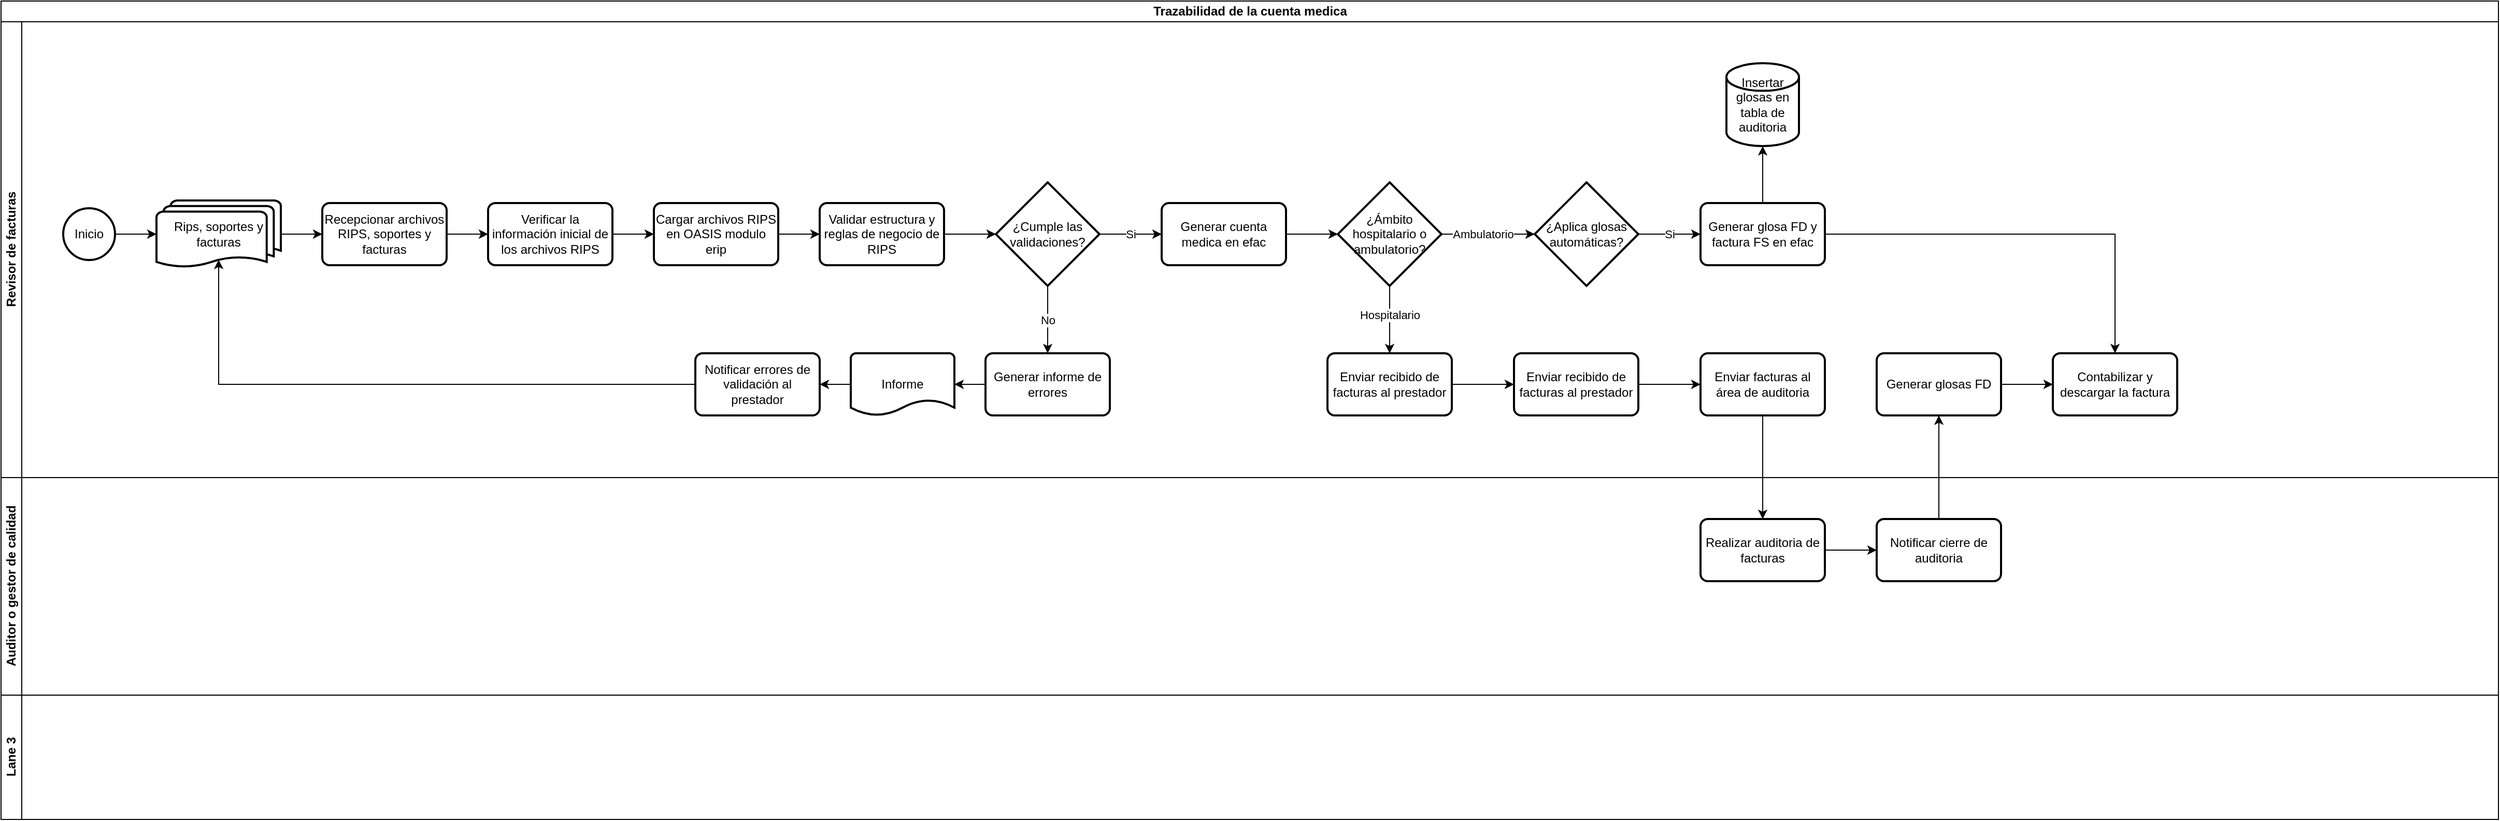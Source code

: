 <mxfile version="21.8.1" type="github">
  <diagram id="C5RBs43oDa-KdzZeNtuy" name="Page-1">
    <mxGraphModel dx="1034" dy="702" grid="1" gridSize="10" guides="1" tooltips="1" connect="1" arrows="1" fold="1" page="1" pageScale="1" pageWidth="3000" pageHeight="2000" math="0" shadow="0">
      <root>
        <mxCell id="WIyWlLk6GJQsqaUBKTNV-0" />
        <mxCell id="WIyWlLk6GJQsqaUBKTNV-1" parent="WIyWlLk6GJQsqaUBKTNV-0" />
        <mxCell id="2aWyeMzdCx-4pzrAcmwg-5" value="Trazabilidad de la cuenta medica" style="swimlane;childLayout=stackLayout;resizeParent=1;resizeParentMax=0;horizontal=1;startSize=20;horizontalStack=0;html=1;" vertex="1" parent="WIyWlLk6GJQsqaUBKTNV-1">
          <mxGeometry x="10" y="10" width="2410" height="790" as="geometry" />
        </mxCell>
        <mxCell id="2aWyeMzdCx-4pzrAcmwg-6" value="Revisor de facturas" style="swimlane;startSize=20;horizontal=0;html=1;" vertex="1" parent="2aWyeMzdCx-4pzrAcmwg-5">
          <mxGeometry y="20" width="2410" height="440" as="geometry" />
        </mxCell>
        <mxCell id="2aWyeMzdCx-4pzrAcmwg-0" value="Inicio" style="strokeWidth=2;html=1;shape=mxgraph.flowchart.start_2;whiteSpace=wrap;" vertex="1" parent="2aWyeMzdCx-4pzrAcmwg-6">
          <mxGeometry x="60" y="180" width="50" height="50" as="geometry" />
        </mxCell>
        <mxCell id="2aWyeMzdCx-4pzrAcmwg-11" value="" style="edgeStyle=orthogonalEdgeStyle;rounded=0;orthogonalLoop=1;jettySize=auto;html=1;" edge="1" parent="2aWyeMzdCx-4pzrAcmwg-6" source="2aWyeMzdCx-4pzrAcmwg-1" target="2aWyeMzdCx-4pzrAcmwg-10">
          <mxGeometry relative="1" as="geometry" />
        </mxCell>
        <mxCell id="2aWyeMzdCx-4pzrAcmwg-1" value="Recepcionar archivos RIPS, soportes y facturas" style="rounded=1;whiteSpace=wrap;html=1;absoluteArcSize=1;arcSize=14;strokeWidth=2;" vertex="1" parent="2aWyeMzdCx-4pzrAcmwg-6">
          <mxGeometry x="310" y="175" width="120" height="60" as="geometry" />
        </mxCell>
        <mxCell id="2aWyeMzdCx-4pzrAcmwg-48" style="edgeStyle=orthogonalEdgeStyle;rounded=0;orthogonalLoop=1;jettySize=auto;html=1;" edge="1" parent="2aWyeMzdCx-4pzrAcmwg-6" source="2aWyeMzdCx-4pzrAcmwg-2" target="2aWyeMzdCx-4pzrAcmwg-1">
          <mxGeometry relative="1" as="geometry" />
        </mxCell>
        <mxCell id="2aWyeMzdCx-4pzrAcmwg-2" value="Rips, soportes y facturas" style="strokeWidth=2;html=1;shape=mxgraph.flowchart.multi-document;whiteSpace=wrap;" vertex="1" parent="2aWyeMzdCx-4pzrAcmwg-6">
          <mxGeometry x="150" y="172.5" width="120" height="65" as="geometry" />
        </mxCell>
        <mxCell id="2aWyeMzdCx-4pzrAcmwg-14" value="" style="edgeStyle=orthogonalEdgeStyle;rounded=0;orthogonalLoop=1;jettySize=auto;html=1;" edge="1" parent="2aWyeMzdCx-4pzrAcmwg-6" source="2aWyeMzdCx-4pzrAcmwg-10" target="2aWyeMzdCx-4pzrAcmwg-13">
          <mxGeometry relative="1" as="geometry" />
        </mxCell>
        <mxCell id="2aWyeMzdCx-4pzrAcmwg-10" value="Verificar la información inicial de los archivos RIPS" style="rounded=1;whiteSpace=wrap;html=1;absoluteArcSize=1;arcSize=14;strokeWidth=2;" vertex="1" parent="2aWyeMzdCx-4pzrAcmwg-6">
          <mxGeometry x="470" y="175" width="120" height="60" as="geometry" />
        </mxCell>
        <mxCell id="2aWyeMzdCx-4pzrAcmwg-17" value="" style="edgeStyle=orthogonalEdgeStyle;rounded=0;orthogonalLoop=1;jettySize=auto;html=1;" edge="1" parent="2aWyeMzdCx-4pzrAcmwg-6" source="2aWyeMzdCx-4pzrAcmwg-13" target="2aWyeMzdCx-4pzrAcmwg-16">
          <mxGeometry relative="1" as="geometry" />
        </mxCell>
        <mxCell id="2aWyeMzdCx-4pzrAcmwg-13" value="Cargar archivos RIPS en OASIS modulo erip" style="rounded=1;whiteSpace=wrap;html=1;absoluteArcSize=1;arcSize=14;strokeWidth=2;" vertex="1" parent="2aWyeMzdCx-4pzrAcmwg-6">
          <mxGeometry x="630" y="175" width="120" height="60" as="geometry" />
        </mxCell>
        <mxCell id="2aWyeMzdCx-4pzrAcmwg-16" value="Validar estructura y reglas de negocio de RIPS" style="rounded=1;whiteSpace=wrap;html=1;absoluteArcSize=1;arcSize=14;strokeWidth=2;" vertex="1" parent="2aWyeMzdCx-4pzrAcmwg-6">
          <mxGeometry x="790" y="175" width="120" height="60" as="geometry" />
        </mxCell>
        <mxCell id="2aWyeMzdCx-4pzrAcmwg-39" value="No" style="edgeStyle=orthogonalEdgeStyle;rounded=0;orthogonalLoop=1;jettySize=auto;html=1;entryX=0.5;entryY=0;entryDx=0;entryDy=0;exitX=0.5;exitY=1;exitDx=0;exitDy=0;exitPerimeter=0;" edge="1" parent="2aWyeMzdCx-4pzrAcmwg-6" source="2aWyeMzdCx-4pzrAcmwg-23" target="2aWyeMzdCx-4pzrAcmwg-38">
          <mxGeometry relative="1" as="geometry">
            <Array as="points">
              <mxPoint x="1010" y="320" />
            </Array>
          </mxGeometry>
        </mxCell>
        <mxCell id="2aWyeMzdCx-4pzrAcmwg-97" value="Si" style="edgeStyle=orthogonalEdgeStyle;rounded=0;orthogonalLoop=1;jettySize=auto;html=1;" edge="1" parent="2aWyeMzdCx-4pzrAcmwg-6" source="2aWyeMzdCx-4pzrAcmwg-23" target="2aWyeMzdCx-4pzrAcmwg-81">
          <mxGeometry relative="1" as="geometry" />
        </mxCell>
        <mxCell id="2aWyeMzdCx-4pzrAcmwg-23" value="¿Cumple las validaciones?" style="strokeWidth=2;html=1;shape=mxgraph.flowchart.decision;whiteSpace=wrap;" vertex="1" parent="2aWyeMzdCx-4pzrAcmwg-6">
          <mxGeometry x="960" y="155" width="100" height="100" as="geometry" />
        </mxCell>
        <mxCell id="2aWyeMzdCx-4pzrAcmwg-24" style="edgeStyle=orthogonalEdgeStyle;rounded=0;orthogonalLoop=1;jettySize=auto;html=1;entryX=0;entryY=0.5;entryDx=0;entryDy=0;entryPerimeter=0;" edge="1" parent="2aWyeMzdCx-4pzrAcmwg-6" source="2aWyeMzdCx-4pzrAcmwg-16" target="2aWyeMzdCx-4pzrAcmwg-23">
          <mxGeometry relative="1" as="geometry">
            <Array as="points">
              <mxPoint x="950" y="205" />
              <mxPoint x="950" y="205" />
            </Array>
          </mxGeometry>
        </mxCell>
        <mxCell id="2aWyeMzdCx-4pzrAcmwg-100" value="Hospitalario" style="edgeStyle=orthogonalEdgeStyle;rounded=0;orthogonalLoop=1;jettySize=auto;html=1;exitX=0.5;exitY=1;exitDx=0;exitDy=0;exitPerimeter=0;" edge="1" parent="2aWyeMzdCx-4pzrAcmwg-6" source="2aWyeMzdCx-4pzrAcmwg-29" target="2aWyeMzdCx-4pzrAcmwg-85">
          <mxGeometry x="-0.143" relative="1" as="geometry">
            <mxPoint x="1340" y="290" as="targetPoint" />
            <mxPoint as="offset" />
          </mxGeometry>
        </mxCell>
        <mxCell id="2aWyeMzdCx-4pzrAcmwg-29" value="¿Ámbito hospitalario o ambulatorio?" style="strokeWidth=2;html=1;shape=mxgraph.flowchart.decision;whiteSpace=wrap;" vertex="1" parent="2aWyeMzdCx-4pzrAcmwg-6">
          <mxGeometry x="1290" y="155" width="100" height="100" as="geometry" />
        </mxCell>
        <mxCell id="2aWyeMzdCx-4pzrAcmwg-43" style="edgeStyle=orthogonalEdgeStyle;rounded=0;orthogonalLoop=1;jettySize=auto;html=1;" edge="1" parent="2aWyeMzdCx-4pzrAcmwg-6" source="2aWyeMzdCx-4pzrAcmwg-38" target="2aWyeMzdCx-4pzrAcmwg-40">
          <mxGeometry relative="1" as="geometry" />
        </mxCell>
        <mxCell id="2aWyeMzdCx-4pzrAcmwg-38" value="Generar informe de errores" style="rounded=1;whiteSpace=wrap;html=1;absoluteArcSize=1;arcSize=14;strokeWidth=2;" vertex="1" parent="2aWyeMzdCx-4pzrAcmwg-6">
          <mxGeometry x="950" y="320" width="120" height="60" as="geometry" />
        </mxCell>
        <mxCell id="2aWyeMzdCx-4pzrAcmwg-45" style="edgeStyle=orthogonalEdgeStyle;rounded=0;orthogonalLoop=1;jettySize=auto;html=1;" edge="1" parent="2aWyeMzdCx-4pzrAcmwg-6" source="2aWyeMzdCx-4pzrAcmwg-40" target="2aWyeMzdCx-4pzrAcmwg-41">
          <mxGeometry relative="1" as="geometry" />
        </mxCell>
        <mxCell id="2aWyeMzdCx-4pzrAcmwg-40" value="Informe" style="strokeWidth=2;html=1;shape=mxgraph.flowchart.document2;whiteSpace=wrap;size=0.25;" vertex="1" parent="2aWyeMzdCx-4pzrAcmwg-6">
          <mxGeometry x="820" y="320" width="100" height="60" as="geometry" />
        </mxCell>
        <mxCell id="2aWyeMzdCx-4pzrAcmwg-41" value="Notificar errores de validación al prestador" style="rounded=1;whiteSpace=wrap;html=1;absoluteArcSize=1;arcSize=14;strokeWidth=2;" vertex="1" parent="2aWyeMzdCx-4pzrAcmwg-6">
          <mxGeometry x="670" y="320" width="120" height="60" as="geometry" />
        </mxCell>
        <mxCell id="2aWyeMzdCx-4pzrAcmwg-47" style="edgeStyle=orthogonalEdgeStyle;rounded=0;orthogonalLoop=1;jettySize=auto;html=1;entryX=0;entryY=0.5;entryDx=0;entryDy=0;entryPerimeter=0;" edge="1" parent="2aWyeMzdCx-4pzrAcmwg-6" source="2aWyeMzdCx-4pzrAcmwg-0" target="2aWyeMzdCx-4pzrAcmwg-2">
          <mxGeometry relative="1" as="geometry" />
        </mxCell>
        <mxCell id="2aWyeMzdCx-4pzrAcmwg-99" style="edgeStyle=orthogonalEdgeStyle;rounded=0;orthogonalLoop=1;jettySize=auto;html=1;entryX=0;entryY=0.5;entryDx=0;entryDy=0;entryPerimeter=0;" edge="1" parent="2aWyeMzdCx-4pzrAcmwg-6" source="2aWyeMzdCx-4pzrAcmwg-81" target="2aWyeMzdCx-4pzrAcmwg-29">
          <mxGeometry relative="1" as="geometry">
            <Array as="points">
              <mxPoint x="1260" y="205" />
              <mxPoint x="1260" y="205" />
            </Array>
          </mxGeometry>
        </mxCell>
        <mxCell id="2aWyeMzdCx-4pzrAcmwg-81" value="Generar cuenta medica en efac" style="rounded=1;whiteSpace=wrap;html=1;absoluteArcSize=1;arcSize=14;strokeWidth=2;" vertex="1" parent="2aWyeMzdCx-4pzrAcmwg-6">
          <mxGeometry x="1120" y="175" width="120" height="60" as="geometry" />
        </mxCell>
        <mxCell id="2aWyeMzdCx-4pzrAcmwg-95" style="edgeStyle=orthogonalEdgeStyle;rounded=0;orthogonalLoop=1;jettySize=auto;html=1;" edge="1" parent="2aWyeMzdCx-4pzrAcmwg-6" source="2aWyeMzdCx-4pzrAcmwg-85" target="2aWyeMzdCx-4pzrAcmwg-94">
          <mxGeometry relative="1" as="geometry" />
        </mxCell>
        <mxCell id="2aWyeMzdCx-4pzrAcmwg-85" value="Enviar recibido de facturas al prestador" style="rounded=1;whiteSpace=wrap;html=1;absoluteArcSize=1;arcSize=14;strokeWidth=2;" vertex="1" parent="2aWyeMzdCx-4pzrAcmwg-6">
          <mxGeometry x="1280" y="320" width="120" height="60" as="geometry" />
        </mxCell>
        <mxCell id="2aWyeMzdCx-4pzrAcmwg-90" style="edgeStyle=orthogonalEdgeStyle;rounded=0;orthogonalLoop=1;jettySize=auto;html=1;" edge="1" parent="2aWyeMzdCx-4pzrAcmwg-6" source="2aWyeMzdCx-4pzrAcmwg-87" target="2aWyeMzdCx-4pzrAcmwg-89">
          <mxGeometry relative="1" as="geometry" />
        </mxCell>
        <mxCell id="2aWyeMzdCx-4pzrAcmwg-161" style="edgeStyle=orthogonalEdgeStyle;rounded=0;orthogonalLoop=1;jettySize=auto;html=1;" edge="1" parent="2aWyeMzdCx-4pzrAcmwg-6" source="2aWyeMzdCx-4pzrAcmwg-87" target="2aWyeMzdCx-4pzrAcmwg-160">
          <mxGeometry relative="1" as="geometry">
            <mxPoint x="1810" y="205" as="targetPoint" />
          </mxGeometry>
        </mxCell>
        <mxCell id="2aWyeMzdCx-4pzrAcmwg-87" value="Generar glosa FD y factura FS en efac" style="rounded=1;whiteSpace=wrap;html=1;absoluteArcSize=1;arcSize=14;strokeWidth=2;" vertex="1" parent="2aWyeMzdCx-4pzrAcmwg-6">
          <mxGeometry x="1640" y="175" width="120" height="60" as="geometry" />
        </mxCell>
        <mxCell id="2aWyeMzdCx-4pzrAcmwg-89" value="Insertar glosas en tabla de auditoria" style="strokeWidth=2;html=1;shape=mxgraph.flowchart.database;whiteSpace=wrap;" vertex="1" parent="2aWyeMzdCx-4pzrAcmwg-6">
          <mxGeometry x="1665" y="40" width="70" height="80" as="geometry" />
        </mxCell>
        <mxCell id="2aWyeMzdCx-4pzrAcmwg-106" style="edgeStyle=orthogonalEdgeStyle;rounded=0;orthogonalLoop=1;jettySize=auto;html=1;" edge="1" parent="2aWyeMzdCx-4pzrAcmwg-6" source="2aWyeMzdCx-4pzrAcmwg-94" target="2aWyeMzdCx-4pzrAcmwg-105">
          <mxGeometry relative="1" as="geometry" />
        </mxCell>
        <mxCell id="2aWyeMzdCx-4pzrAcmwg-94" value="Enviar recibido de facturas al prestador" style="rounded=1;whiteSpace=wrap;html=1;absoluteArcSize=1;arcSize=14;strokeWidth=2;" vertex="1" parent="2aWyeMzdCx-4pzrAcmwg-6">
          <mxGeometry x="1460" y="320" width="120" height="60" as="geometry" />
        </mxCell>
        <mxCell id="2aWyeMzdCx-4pzrAcmwg-103" value="Si" style="edgeStyle=orthogonalEdgeStyle;rounded=0;orthogonalLoop=1;jettySize=auto;html=1;" edge="1" parent="2aWyeMzdCx-4pzrAcmwg-6" source="2aWyeMzdCx-4pzrAcmwg-102" target="2aWyeMzdCx-4pzrAcmwg-87">
          <mxGeometry relative="1" as="geometry">
            <mxPoint x="1680" y="590" as="targetPoint" />
          </mxGeometry>
        </mxCell>
        <mxCell id="2aWyeMzdCx-4pzrAcmwg-102" value="¿Aplica glosas automáticas?" style="strokeWidth=2;html=1;shape=mxgraph.flowchart.decision;whiteSpace=wrap;" vertex="1" parent="2aWyeMzdCx-4pzrAcmwg-6">
          <mxGeometry x="1480" y="155" width="100" height="100" as="geometry" />
        </mxCell>
        <mxCell id="2aWyeMzdCx-4pzrAcmwg-101" value="Ambulatorio" style="edgeStyle=orthogonalEdgeStyle;rounded=0;orthogonalLoop=1;jettySize=auto;html=1;entryX=0;entryY=0.5;entryDx=0;entryDy=0;entryPerimeter=0;exitX=1;exitY=0.5;exitDx=0;exitDy=0;exitPerimeter=0;" edge="1" parent="2aWyeMzdCx-4pzrAcmwg-6" source="2aWyeMzdCx-4pzrAcmwg-29" target="2aWyeMzdCx-4pzrAcmwg-102">
          <mxGeometry x="-0.111" relative="1" as="geometry">
            <mxPoint x="730" y="790" as="targetPoint" />
            <Array as="points">
              <mxPoint x="1410" y="205" />
              <mxPoint x="1410" y="205" />
            </Array>
            <mxPoint as="offset" />
          </mxGeometry>
        </mxCell>
        <mxCell id="2aWyeMzdCx-4pzrAcmwg-105" value="Enviar facturas al área de auditoria" style="rounded=1;whiteSpace=wrap;html=1;absoluteArcSize=1;arcSize=14;strokeWidth=2;" vertex="1" parent="2aWyeMzdCx-4pzrAcmwg-6">
          <mxGeometry x="1640" y="320" width="120" height="60" as="geometry" />
        </mxCell>
        <mxCell id="2aWyeMzdCx-4pzrAcmwg-155" style="edgeStyle=orthogonalEdgeStyle;rounded=0;orthogonalLoop=1;jettySize=auto;html=1;entryX=0.5;entryY=0.88;entryDx=0;entryDy=0;entryPerimeter=0;" edge="1" parent="2aWyeMzdCx-4pzrAcmwg-6" source="2aWyeMzdCx-4pzrAcmwg-41" target="2aWyeMzdCx-4pzrAcmwg-2">
          <mxGeometry relative="1" as="geometry" />
        </mxCell>
        <mxCell id="2aWyeMzdCx-4pzrAcmwg-159" style="edgeStyle=orthogonalEdgeStyle;rounded=0;orthogonalLoop=1;jettySize=auto;html=1;" edge="1" parent="2aWyeMzdCx-4pzrAcmwg-6" source="2aWyeMzdCx-4pzrAcmwg-158" target="2aWyeMzdCx-4pzrAcmwg-160">
          <mxGeometry relative="1" as="geometry">
            <mxPoint x="1980" y="350" as="targetPoint" />
          </mxGeometry>
        </mxCell>
        <mxCell id="2aWyeMzdCx-4pzrAcmwg-158" value="Generar glosas FD&lt;br&gt;" style="rounded=1;whiteSpace=wrap;html=1;absoluteArcSize=1;arcSize=14;strokeWidth=2;" vertex="1" parent="2aWyeMzdCx-4pzrAcmwg-6">
          <mxGeometry x="1810" y="320" width="120" height="60" as="geometry" />
        </mxCell>
        <mxCell id="2aWyeMzdCx-4pzrAcmwg-160" value="Contabilizar y descargar la factura" style="rounded=1;whiteSpace=wrap;html=1;absoluteArcSize=1;arcSize=14;strokeWidth=2;" vertex="1" parent="2aWyeMzdCx-4pzrAcmwg-6">
          <mxGeometry x="1980" y="320" width="120" height="60" as="geometry" />
        </mxCell>
        <mxCell id="2aWyeMzdCx-4pzrAcmwg-7" value="Auditor o gestor de calidad" style="swimlane;startSize=20;horizontal=0;html=1;" vertex="1" parent="2aWyeMzdCx-4pzrAcmwg-5">
          <mxGeometry y="460" width="2410" height="210" as="geometry" />
        </mxCell>
        <mxCell id="2aWyeMzdCx-4pzrAcmwg-153" style="edgeStyle=orthogonalEdgeStyle;rounded=0;orthogonalLoop=1;jettySize=auto;html=1;" edge="1" parent="2aWyeMzdCx-4pzrAcmwg-7" source="2aWyeMzdCx-4pzrAcmwg-108" target="2aWyeMzdCx-4pzrAcmwg-152">
          <mxGeometry relative="1" as="geometry" />
        </mxCell>
        <mxCell id="2aWyeMzdCx-4pzrAcmwg-108" value="Realizar auditoria de facturas" style="rounded=1;whiteSpace=wrap;html=1;absoluteArcSize=1;arcSize=14;strokeWidth=2;" vertex="1" parent="2aWyeMzdCx-4pzrAcmwg-7">
          <mxGeometry x="1640" y="40" width="120" height="60" as="geometry" />
        </mxCell>
        <mxCell id="2aWyeMzdCx-4pzrAcmwg-152" value="Notificar cierre de auditoria" style="rounded=1;whiteSpace=wrap;html=1;absoluteArcSize=1;arcSize=14;strokeWidth=2;" vertex="1" parent="2aWyeMzdCx-4pzrAcmwg-7">
          <mxGeometry x="1810" y="40" width="120" height="60" as="geometry" />
        </mxCell>
        <mxCell id="2aWyeMzdCx-4pzrAcmwg-8" value="Lane 3" style="swimlane;startSize=20;horizontal=0;html=1;" vertex="1" parent="2aWyeMzdCx-4pzrAcmwg-5">
          <mxGeometry y="670" width="2410" height="120" as="geometry" />
        </mxCell>
        <mxCell id="2aWyeMzdCx-4pzrAcmwg-109" style="edgeStyle=orthogonalEdgeStyle;rounded=0;orthogonalLoop=1;jettySize=auto;html=1;" edge="1" parent="2aWyeMzdCx-4pzrAcmwg-5" source="2aWyeMzdCx-4pzrAcmwg-105" target="2aWyeMzdCx-4pzrAcmwg-108">
          <mxGeometry relative="1" as="geometry">
            <Array as="points">
              <mxPoint x="1690" y="560" />
              <mxPoint x="1690" y="560" />
            </Array>
          </mxGeometry>
        </mxCell>
        <mxCell id="2aWyeMzdCx-4pzrAcmwg-157" style="edgeStyle=orthogonalEdgeStyle;rounded=0;orthogonalLoop=1;jettySize=auto;html=1;" edge="1" parent="2aWyeMzdCx-4pzrAcmwg-5" source="2aWyeMzdCx-4pzrAcmwg-152" target="2aWyeMzdCx-4pzrAcmwg-158">
          <mxGeometry relative="1" as="geometry">
            <mxPoint x="1870" y="430" as="targetPoint" />
          </mxGeometry>
        </mxCell>
      </root>
    </mxGraphModel>
  </diagram>
</mxfile>
